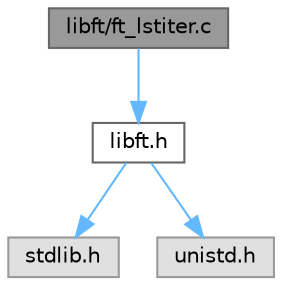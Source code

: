 digraph "libft/ft_lstiter.c"
{
 // LATEX_PDF_SIZE
  bgcolor="transparent";
  edge [fontname=Helvetica,fontsize=10,labelfontname=Helvetica,labelfontsize=10];
  node [fontname=Helvetica,fontsize=10,shape=box,height=0.2,width=0.4];
  Node1 [id="Node000001",label="libft/ft_lstiter.c",height=0.2,width=0.4,color="gray40", fillcolor="grey60", style="filled", fontcolor="black",tooltip=" "];
  Node1 -> Node2 [id="edge1_Node000001_Node000002",color="steelblue1",style="solid",tooltip=" "];
  Node2 [id="Node000002",label="libft.h",height=0.2,width=0.4,color="grey40", fillcolor="white", style="filled",URL="$libft_8h.html",tooltip=" "];
  Node2 -> Node3 [id="edge2_Node000002_Node000003",color="steelblue1",style="solid",tooltip=" "];
  Node3 [id="Node000003",label="stdlib.h",height=0.2,width=0.4,color="grey60", fillcolor="#E0E0E0", style="filled",tooltip=" "];
  Node2 -> Node4 [id="edge3_Node000002_Node000004",color="steelblue1",style="solid",tooltip=" "];
  Node4 [id="Node000004",label="unistd.h",height=0.2,width=0.4,color="grey60", fillcolor="#E0E0E0", style="filled",tooltip=" "];
}
